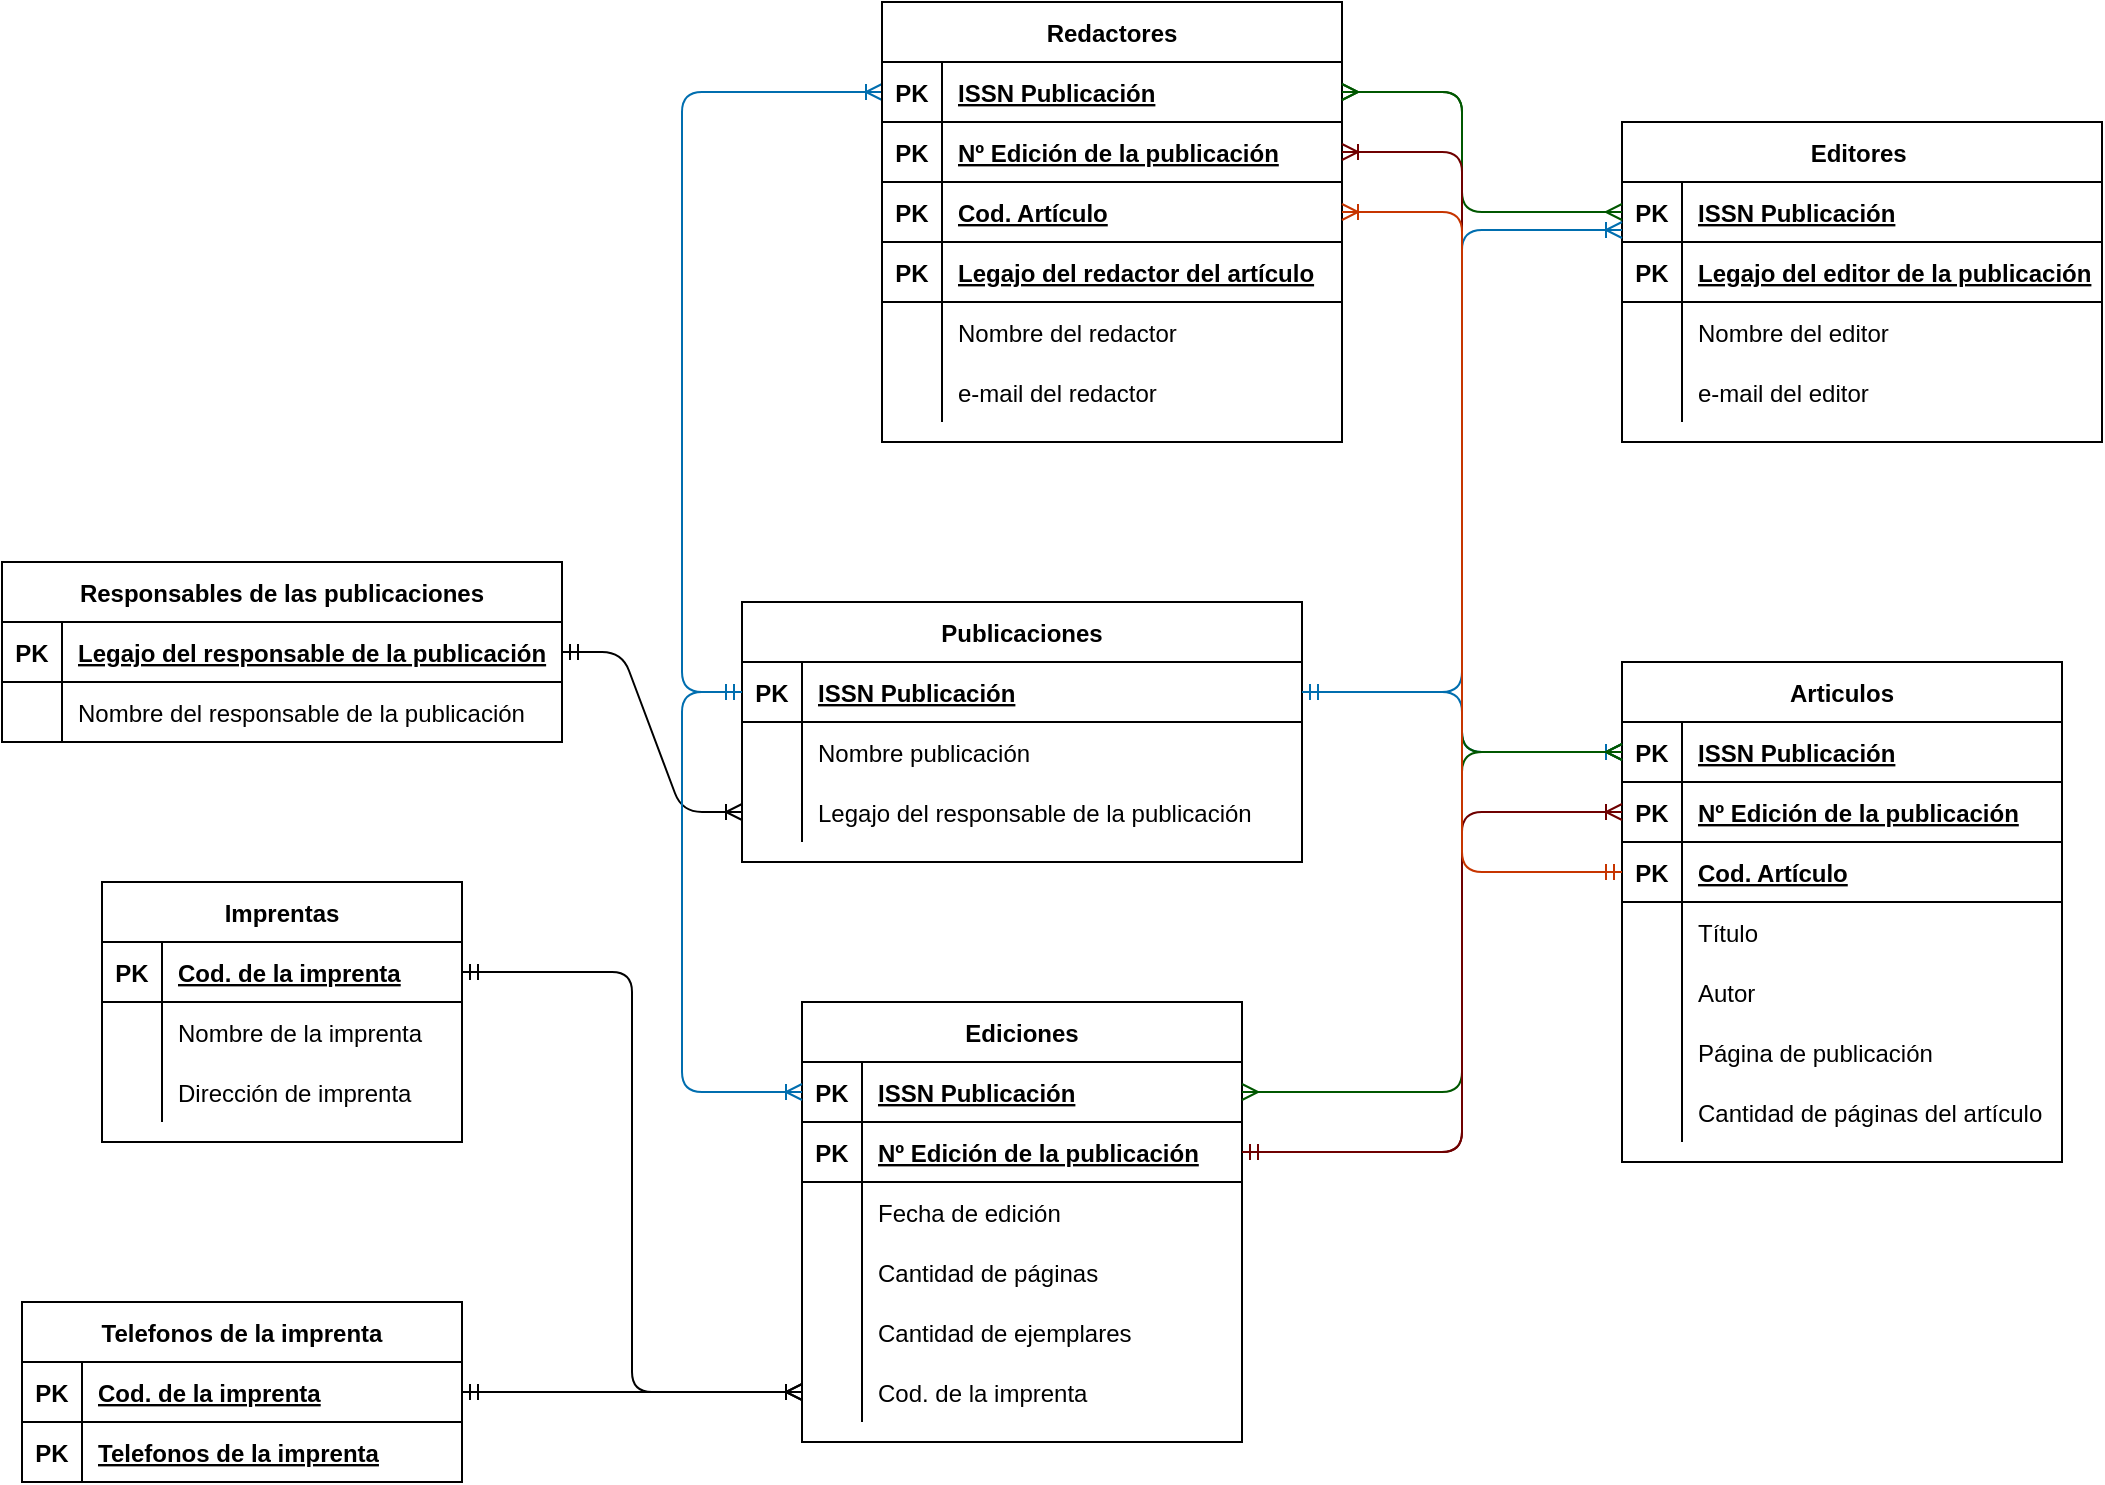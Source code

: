 <mxfile version="13.7.5" type="github">
  <diagram id="R2lEEEUBdFMjLlhIrx00" name="Page-1">
    <mxGraphModel dx="1718" dy="1582" grid="1" gridSize="10" guides="1" tooltips="1" connect="1" arrows="1" fold="1" page="1" pageScale="1" pageWidth="850" pageHeight="1100" math="0" shadow="0" extFonts="Permanent Marker^https://fonts.googleapis.com/css?family=Permanent+Marker">
      <root>
        <mxCell id="0" />
        <mxCell id="1" parent="0" />
        <mxCell id="YVzqmrivTfN_J4FgBl8_-1" value="Publicaciones" style="shape=table;startSize=30;container=1;collapsible=1;childLayout=tableLayout;fixedRows=1;rowLines=0;fontStyle=1;align=center;resizeLast=1;" parent="1" vertex="1">
          <mxGeometry x="180" y="40" width="280" height="130" as="geometry" />
        </mxCell>
        <mxCell id="YVzqmrivTfN_J4FgBl8_-2" value="" style="shape=partialRectangle;collapsible=0;dropTarget=0;pointerEvents=0;fillColor=none;top=0;left=0;bottom=1;right=0;points=[[0,0.5],[1,0.5]];portConstraint=eastwest;" parent="YVzqmrivTfN_J4FgBl8_-1" vertex="1">
          <mxGeometry y="30" width="280" height="30" as="geometry" />
        </mxCell>
        <mxCell id="YVzqmrivTfN_J4FgBl8_-3" value="PK" style="shape=partialRectangle;connectable=0;fillColor=none;top=0;left=0;bottom=0;right=0;fontStyle=1;overflow=hidden;" parent="YVzqmrivTfN_J4FgBl8_-2" vertex="1">
          <mxGeometry width="30" height="30" as="geometry" />
        </mxCell>
        <mxCell id="YVzqmrivTfN_J4FgBl8_-4" value="ISSN Publicación" style="shape=partialRectangle;connectable=0;fillColor=none;top=0;left=0;bottom=0;right=0;align=left;spacingLeft=6;fontStyle=5;overflow=hidden;" parent="YVzqmrivTfN_J4FgBl8_-2" vertex="1">
          <mxGeometry x="30" width="250" height="30" as="geometry" />
        </mxCell>
        <mxCell id="YVzqmrivTfN_J4FgBl8_-5" value="" style="shape=partialRectangle;collapsible=0;dropTarget=0;pointerEvents=0;fillColor=none;top=0;left=0;bottom=0;right=0;points=[[0,0.5],[1,0.5]];portConstraint=eastwest;" parent="YVzqmrivTfN_J4FgBl8_-1" vertex="1">
          <mxGeometry y="60" width="280" height="30" as="geometry" />
        </mxCell>
        <mxCell id="YVzqmrivTfN_J4FgBl8_-6" value="" style="shape=partialRectangle;connectable=0;fillColor=none;top=0;left=0;bottom=0;right=0;editable=1;overflow=hidden;" parent="YVzqmrivTfN_J4FgBl8_-5" vertex="1">
          <mxGeometry width="30" height="30" as="geometry" />
        </mxCell>
        <mxCell id="YVzqmrivTfN_J4FgBl8_-7" value="Nombre publicación" style="shape=partialRectangle;connectable=0;fillColor=none;top=0;left=0;bottom=0;right=0;align=left;spacingLeft=6;overflow=hidden;" parent="YVzqmrivTfN_J4FgBl8_-5" vertex="1">
          <mxGeometry x="30" width="250" height="30" as="geometry" />
        </mxCell>
        <mxCell id="YVzqmrivTfN_J4FgBl8_-8" value="" style="shape=partialRectangle;collapsible=0;dropTarget=0;pointerEvents=0;fillColor=none;top=0;left=0;bottom=0;right=0;points=[[0,0.5],[1,0.5]];portConstraint=eastwest;" parent="YVzqmrivTfN_J4FgBl8_-1" vertex="1">
          <mxGeometry y="90" width="280" height="30" as="geometry" />
        </mxCell>
        <mxCell id="YVzqmrivTfN_J4FgBl8_-9" value="" style="shape=partialRectangle;connectable=0;fillColor=none;top=0;left=0;bottom=0;right=0;editable=1;overflow=hidden;" parent="YVzqmrivTfN_J4FgBl8_-8" vertex="1">
          <mxGeometry width="30" height="30" as="geometry" />
        </mxCell>
        <mxCell id="YVzqmrivTfN_J4FgBl8_-10" value="Legajo del responsable de la publicación" style="shape=partialRectangle;connectable=0;fillColor=none;top=0;left=0;bottom=0;right=0;align=left;spacingLeft=6;overflow=hidden;" parent="YVzqmrivTfN_J4FgBl8_-8" vertex="1">
          <mxGeometry x="30" width="250" height="30" as="geometry" />
        </mxCell>
        <mxCell id="YVzqmrivTfN_J4FgBl8_-40" value="Ediciones" style="shape=table;startSize=30;container=1;collapsible=1;childLayout=tableLayout;fixedRows=1;rowLines=0;fontStyle=1;align=center;resizeLast=1;" parent="1" vertex="1">
          <mxGeometry x="210" y="240" width="220" height="220" as="geometry" />
        </mxCell>
        <mxCell id="YVzqmrivTfN_J4FgBl8_-41" value="" style="shape=partialRectangle;collapsible=0;dropTarget=0;pointerEvents=0;fillColor=none;top=0;left=0;bottom=1;right=0;points=[[0,0.5],[1,0.5]];portConstraint=eastwest;" parent="YVzqmrivTfN_J4FgBl8_-40" vertex="1">
          <mxGeometry y="30" width="220" height="30" as="geometry" />
        </mxCell>
        <mxCell id="YVzqmrivTfN_J4FgBl8_-42" value="PK" style="shape=partialRectangle;connectable=0;fillColor=none;top=0;left=0;bottom=0;right=0;fontStyle=1;overflow=hidden;" parent="YVzqmrivTfN_J4FgBl8_-41" vertex="1">
          <mxGeometry width="30" height="30" as="geometry" />
        </mxCell>
        <mxCell id="YVzqmrivTfN_J4FgBl8_-43" value="ISSN Publicación" style="shape=partialRectangle;connectable=0;fillColor=none;top=0;left=0;bottom=0;right=0;align=left;spacingLeft=6;fontStyle=5;overflow=hidden;" parent="YVzqmrivTfN_J4FgBl8_-41" vertex="1">
          <mxGeometry x="30" width="190" height="30" as="geometry" />
        </mxCell>
        <mxCell id="YVzqmrivTfN_J4FgBl8_-87" value="" style="shape=partialRectangle;collapsible=0;dropTarget=0;pointerEvents=0;fillColor=none;top=0;left=0;bottom=1;right=0;points=[[0,0.5],[1,0.5]];portConstraint=eastwest;" parent="YVzqmrivTfN_J4FgBl8_-40" vertex="1">
          <mxGeometry y="60" width="220" height="30" as="geometry" />
        </mxCell>
        <mxCell id="YVzqmrivTfN_J4FgBl8_-88" value="PK" style="shape=partialRectangle;connectable=0;fillColor=none;top=0;left=0;bottom=0;right=0;fontStyle=1;overflow=hidden;" parent="YVzqmrivTfN_J4FgBl8_-87" vertex="1">
          <mxGeometry width="30" height="30" as="geometry" />
        </mxCell>
        <mxCell id="YVzqmrivTfN_J4FgBl8_-89" value="Nº Edición de la publicación" style="shape=partialRectangle;connectable=0;fillColor=none;top=0;left=0;bottom=0;right=0;align=left;spacingLeft=6;fontStyle=5;overflow=hidden;" parent="YVzqmrivTfN_J4FgBl8_-87" vertex="1">
          <mxGeometry x="30" width="190" height="30" as="geometry" />
        </mxCell>
        <mxCell id="YVzqmrivTfN_J4FgBl8_-44" value="" style="shape=partialRectangle;collapsible=0;dropTarget=0;pointerEvents=0;fillColor=none;top=0;left=0;bottom=0;right=0;points=[[0,0.5],[1,0.5]];portConstraint=eastwest;" parent="YVzqmrivTfN_J4FgBl8_-40" vertex="1">
          <mxGeometry y="90" width="220" height="30" as="geometry" />
        </mxCell>
        <mxCell id="YVzqmrivTfN_J4FgBl8_-45" value="" style="shape=partialRectangle;connectable=0;fillColor=none;top=0;left=0;bottom=0;right=0;editable=1;overflow=hidden;" parent="YVzqmrivTfN_J4FgBl8_-44" vertex="1">
          <mxGeometry width="30" height="30" as="geometry" />
        </mxCell>
        <mxCell id="YVzqmrivTfN_J4FgBl8_-46" value="Fecha de edición" style="shape=partialRectangle;connectable=0;fillColor=none;top=0;left=0;bottom=0;right=0;align=left;spacingLeft=6;overflow=hidden;" parent="YVzqmrivTfN_J4FgBl8_-44" vertex="1">
          <mxGeometry x="30" width="190" height="30" as="geometry" />
        </mxCell>
        <mxCell id="YVzqmrivTfN_J4FgBl8_-47" value="" style="shape=partialRectangle;collapsible=0;dropTarget=0;pointerEvents=0;fillColor=none;top=0;left=0;bottom=0;right=0;points=[[0,0.5],[1,0.5]];portConstraint=eastwest;" parent="YVzqmrivTfN_J4FgBl8_-40" vertex="1">
          <mxGeometry y="120" width="220" height="30" as="geometry" />
        </mxCell>
        <mxCell id="YVzqmrivTfN_J4FgBl8_-48" value="" style="shape=partialRectangle;connectable=0;fillColor=none;top=0;left=0;bottom=0;right=0;editable=1;overflow=hidden;" parent="YVzqmrivTfN_J4FgBl8_-47" vertex="1">
          <mxGeometry width="30" height="30" as="geometry" />
        </mxCell>
        <mxCell id="YVzqmrivTfN_J4FgBl8_-49" value="Cantidad de páginas" style="shape=partialRectangle;connectable=0;fillColor=none;top=0;left=0;bottom=0;right=0;align=left;spacingLeft=6;overflow=hidden;" parent="YVzqmrivTfN_J4FgBl8_-47" vertex="1">
          <mxGeometry x="30" width="190" height="30" as="geometry" />
        </mxCell>
        <mxCell id="YVzqmrivTfN_J4FgBl8_-50" value="" style="shape=partialRectangle;collapsible=0;dropTarget=0;pointerEvents=0;fillColor=none;top=0;left=0;bottom=0;right=0;points=[[0,0.5],[1,0.5]];portConstraint=eastwest;" parent="YVzqmrivTfN_J4FgBl8_-40" vertex="1">
          <mxGeometry y="150" width="220" height="30" as="geometry" />
        </mxCell>
        <mxCell id="YVzqmrivTfN_J4FgBl8_-51" value="" style="shape=partialRectangle;connectable=0;fillColor=none;top=0;left=0;bottom=0;right=0;editable=1;overflow=hidden;" parent="YVzqmrivTfN_J4FgBl8_-50" vertex="1">
          <mxGeometry width="30" height="30" as="geometry" />
        </mxCell>
        <mxCell id="YVzqmrivTfN_J4FgBl8_-52" value="Cantidad de ejemplares" style="shape=partialRectangle;connectable=0;fillColor=none;top=0;left=0;bottom=0;right=0;align=left;spacingLeft=6;overflow=hidden;" parent="YVzqmrivTfN_J4FgBl8_-50" vertex="1">
          <mxGeometry x="30" width="190" height="30" as="geometry" />
        </mxCell>
        <mxCell id="YVzqmrivTfN_J4FgBl8_-67" value="" style="shape=partialRectangle;collapsible=0;dropTarget=0;pointerEvents=0;fillColor=none;top=0;left=0;bottom=0;right=0;points=[[0,0.5],[1,0.5]];portConstraint=eastwest;" parent="YVzqmrivTfN_J4FgBl8_-40" vertex="1">
          <mxGeometry y="180" width="220" height="30" as="geometry" />
        </mxCell>
        <mxCell id="YVzqmrivTfN_J4FgBl8_-68" value="" style="shape=partialRectangle;connectable=0;fillColor=none;top=0;left=0;bottom=0;right=0;editable=1;overflow=hidden;" parent="YVzqmrivTfN_J4FgBl8_-67" vertex="1">
          <mxGeometry width="30" height="30" as="geometry" />
        </mxCell>
        <mxCell id="YVzqmrivTfN_J4FgBl8_-69" value="Cod. de la imprenta" style="shape=partialRectangle;connectable=0;fillColor=none;top=0;left=0;bottom=0;right=0;align=left;spacingLeft=6;overflow=hidden;" parent="YVzqmrivTfN_J4FgBl8_-67" vertex="1">
          <mxGeometry x="30" width="190" height="30" as="geometry" />
        </mxCell>
        <mxCell id="dbOZA-UvOD_c39-JUCQo-39" value="Responsables de las publicaciones" style="shape=table;startSize=30;container=1;collapsible=1;childLayout=tableLayout;fixedRows=1;rowLines=0;fontStyle=1;align=center;resizeLast=1;" parent="1" vertex="1">
          <mxGeometry x="-190" y="20" width="280" height="90" as="geometry" />
        </mxCell>
        <mxCell id="dbOZA-UvOD_c39-JUCQo-40" value="" style="shape=partialRectangle;collapsible=0;dropTarget=0;pointerEvents=0;fillColor=none;top=0;left=0;bottom=1;right=0;points=[[0,0.5],[1,0.5]];portConstraint=eastwest;" parent="dbOZA-UvOD_c39-JUCQo-39" vertex="1">
          <mxGeometry y="30" width="280" height="30" as="geometry" />
        </mxCell>
        <mxCell id="dbOZA-UvOD_c39-JUCQo-41" value="PK" style="shape=partialRectangle;connectable=0;fillColor=none;top=0;left=0;bottom=0;right=0;fontStyle=1;overflow=hidden;" parent="dbOZA-UvOD_c39-JUCQo-40" vertex="1">
          <mxGeometry width="30" height="30" as="geometry" />
        </mxCell>
        <mxCell id="dbOZA-UvOD_c39-JUCQo-42" value="Legajo del responsable de la publicación" style="shape=partialRectangle;connectable=0;fillColor=none;top=0;left=0;bottom=0;right=0;align=left;spacingLeft=6;fontStyle=5;overflow=hidden;" parent="dbOZA-UvOD_c39-JUCQo-40" vertex="1">
          <mxGeometry x="30" width="250" height="30" as="geometry" />
        </mxCell>
        <mxCell id="dbOZA-UvOD_c39-JUCQo-43" value="" style="shape=partialRectangle;collapsible=0;dropTarget=0;pointerEvents=0;fillColor=none;top=0;left=0;bottom=0;right=0;points=[[0,0.5],[1,0.5]];portConstraint=eastwest;" parent="dbOZA-UvOD_c39-JUCQo-39" vertex="1">
          <mxGeometry y="60" width="280" height="30" as="geometry" />
        </mxCell>
        <mxCell id="dbOZA-UvOD_c39-JUCQo-44" value="" style="shape=partialRectangle;connectable=0;fillColor=none;top=0;left=0;bottom=0;right=0;editable=1;overflow=hidden;" parent="dbOZA-UvOD_c39-JUCQo-43" vertex="1">
          <mxGeometry width="30" height="30" as="geometry" />
        </mxCell>
        <mxCell id="dbOZA-UvOD_c39-JUCQo-45" value="Nombre del responsable de la publicación" style="shape=partialRectangle;connectable=0;fillColor=none;top=0;left=0;bottom=0;right=0;align=left;spacingLeft=6;overflow=hidden;" parent="dbOZA-UvOD_c39-JUCQo-43" vertex="1">
          <mxGeometry x="30" width="250" height="30" as="geometry" />
        </mxCell>
        <mxCell id="eK8ek_-iJzWbBoTZ_-cw-1" value="" style="edgeStyle=entityRelationEdgeStyle;fontSize=12;html=1;endArrow=ERoneToMany;startArrow=ERmandOne;entryX=0;entryY=0.5;entryDx=0;entryDy=0;exitX=1;exitY=0.5;exitDx=0;exitDy=0;" parent="1" source="dbOZA-UvOD_c39-JUCQo-40" target="YVzqmrivTfN_J4FgBl8_-8" edge="1">
          <mxGeometry width="100" height="100" relative="1" as="geometry">
            <mxPoint x="50" y="210" as="sourcePoint" />
            <mxPoint x="150" y="110" as="targetPoint" />
          </mxGeometry>
        </mxCell>
        <mxCell id="dbOZA-UvOD_c39-JUCQo-1" value="Imprentas" style="shape=table;startSize=30;container=1;collapsible=1;childLayout=tableLayout;fixedRows=1;rowLines=0;fontStyle=1;align=center;resizeLast=1;" parent="1" vertex="1">
          <mxGeometry x="-140" y="180" width="180" height="130" as="geometry" />
        </mxCell>
        <mxCell id="dbOZA-UvOD_c39-JUCQo-2" value="" style="shape=partialRectangle;collapsible=0;dropTarget=0;pointerEvents=0;fillColor=none;top=0;left=0;bottom=1;right=0;points=[[0,0.5],[1,0.5]];portConstraint=eastwest;" parent="dbOZA-UvOD_c39-JUCQo-1" vertex="1">
          <mxGeometry y="30" width="180" height="30" as="geometry" />
        </mxCell>
        <mxCell id="dbOZA-UvOD_c39-JUCQo-3" value="PK" style="shape=partialRectangle;connectable=0;fillColor=none;top=0;left=0;bottom=0;right=0;fontStyle=1;overflow=hidden;" parent="dbOZA-UvOD_c39-JUCQo-2" vertex="1">
          <mxGeometry width="30" height="30" as="geometry" />
        </mxCell>
        <mxCell id="dbOZA-UvOD_c39-JUCQo-4" value="Cod. de la imprenta" style="shape=partialRectangle;connectable=0;fillColor=none;top=0;left=0;bottom=0;right=0;align=left;spacingLeft=6;fontStyle=5;overflow=hidden;" parent="dbOZA-UvOD_c39-JUCQo-2" vertex="1">
          <mxGeometry x="30" width="150" height="30" as="geometry" />
        </mxCell>
        <mxCell id="dbOZA-UvOD_c39-JUCQo-5" value="" style="shape=partialRectangle;collapsible=0;dropTarget=0;pointerEvents=0;fillColor=none;top=0;left=0;bottom=0;right=0;points=[[0,0.5],[1,0.5]];portConstraint=eastwest;" parent="dbOZA-UvOD_c39-JUCQo-1" vertex="1">
          <mxGeometry y="60" width="180" height="30" as="geometry" />
        </mxCell>
        <mxCell id="dbOZA-UvOD_c39-JUCQo-6" value="" style="shape=partialRectangle;connectable=0;fillColor=none;top=0;left=0;bottom=0;right=0;editable=1;overflow=hidden;" parent="dbOZA-UvOD_c39-JUCQo-5" vertex="1">
          <mxGeometry width="30" height="30" as="geometry" />
        </mxCell>
        <mxCell id="dbOZA-UvOD_c39-JUCQo-7" value="Nombre de la imprenta" style="shape=partialRectangle;connectable=0;fillColor=none;top=0;left=0;bottom=0;right=0;align=left;spacingLeft=6;overflow=hidden;" parent="dbOZA-UvOD_c39-JUCQo-5" vertex="1">
          <mxGeometry x="30" width="150" height="30" as="geometry" />
        </mxCell>
        <mxCell id="dbOZA-UvOD_c39-JUCQo-8" value="" style="shape=partialRectangle;collapsible=0;dropTarget=0;pointerEvents=0;fillColor=none;top=0;left=0;bottom=0;right=0;points=[[0,0.5],[1,0.5]];portConstraint=eastwest;" parent="dbOZA-UvOD_c39-JUCQo-1" vertex="1">
          <mxGeometry y="90" width="180" height="30" as="geometry" />
        </mxCell>
        <mxCell id="dbOZA-UvOD_c39-JUCQo-9" value="" style="shape=partialRectangle;connectable=0;fillColor=none;top=0;left=0;bottom=0;right=0;editable=1;overflow=hidden;" parent="dbOZA-UvOD_c39-JUCQo-8" vertex="1">
          <mxGeometry width="30" height="30" as="geometry" />
        </mxCell>
        <mxCell id="dbOZA-UvOD_c39-JUCQo-10" value="Dirección de imprenta" style="shape=partialRectangle;connectable=0;fillColor=none;top=0;left=0;bottom=0;right=0;align=left;spacingLeft=6;overflow=hidden;" parent="dbOZA-UvOD_c39-JUCQo-8" vertex="1">
          <mxGeometry x="30" width="150" height="30" as="geometry" />
        </mxCell>
        <mxCell id="eK8ek_-iJzWbBoTZ_-cw-2" value="" style="edgeStyle=elbowEdgeStyle;fontSize=12;html=1;endArrow=ERoneToMany;startArrow=ERmandOne;entryX=0;entryY=0.5;entryDx=0;entryDy=0;exitX=1;exitY=0.5;exitDx=0;exitDy=0;" parent="1" source="dbOZA-UvOD_c39-JUCQo-2" target="YVzqmrivTfN_J4FgBl8_-67" edge="1">
          <mxGeometry width="100" height="100" relative="1" as="geometry">
            <mxPoint x="80" y="240.0" as="sourcePoint" />
            <mxPoint x="170" y="320.0" as="targetPoint" />
          </mxGeometry>
        </mxCell>
        <mxCell id="eK8ek_-iJzWbBoTZ_-cw-3" value="" style="edgeStyle=elbowEdgeStyle;fontSize=12;html=1;endArrow=ERoneToMany;startArrow=ERmandOne;entryX=0;entryY=0.5;entryDx=0;entryDy=0;exitX=1;exitY=0.5;exitDx=0;exitDy=0;" parent="1" source="YVzqmrivTfN_J4FgBl8_-127" target="YVzqmrivTfN_J4FgBl8_-67" edge="1">
          <mxGeometry width="100" height="100" relative="1" as="geometry">
            <mxPoint x="100" y="445.0" as="sourcePoint" />
            <mxPoint x="270" y="655" as="targetPoint" />
          </mxGeometry>
        </mxCell>
        <mxCell id="YVzqmrivTfN_J4FgBl8_-14" value="Editores " style="shape=table;startSize=30;container=1;collapsible=1;childLayout=tableLayout;fixedRows=1;rowLines=0;fontStyle=1;align=center;resizeLast=1;" parent="1" vertex="1">
          <mxGeometry x="620" y="-200" width="240" height="160" as="geometry" />
        </mxCell>
        <mxCell id="YVzqmrivTfN_J4FgBl8_-15" value="" style="shape=partialRectangle;collapsible=0;dropTarget=0;pointerEvents=0;fillColor=none;top=0;left=0;bottom=1;right=0;points=[[0,0.5],[1,0.5]];portConstraint=eastwest;" parent="YVzqmrivTfN_J4FgBl8_-14" vertex="1">
          <mxGeometry y="30" width="240" height="30" as="geometry" />
        </mxCell>
        <mxCell id="YVzqmrivTfN_J4FgBl8_-16" value="PK" style="shape=partialRectangle;connectable=0;fillColor=none;top=0;left=0;bottom=0;right=0;fontStyle=1;overflow=hidden;" parent="YVzqmrivTfN_J4FgBl8_-15" vertex="1">
          <mxGeometry width="30" height="30" as="geometry" />
        </mxCell>
        <mxCell id="YVzqmrivTfN_J4FgBl8_-17" value="ISSN Publicación" style="shape=partialRectangle;connectable=0;fillColor=none;top=0;left=0;bottom=0;right=0;align=left;spacingLeft=6;fontStyle=5;overflow=hidden;" parent="YVzqmrivTfN_J4FgBl8_-15" vertex="1">
          <mxGeometry x="30" width="210" height="30" as="geometry" />
        </mxCell>
        <mxCell id="YVzqmrivTfN_J4FgBl8_-123" value="" style="shape=partialRectangle;collapsible=0;dropTarget=0;pointerEvents=0;fillColor=none;top=0;left=0;bottom=1;right=0;points=[[0,0.5],[1,0.5]];portConstraint=eastwest;" parent="YVzqmrivTfN_J4FgBl8_-14" vertex="1">
          <mxGeometry y="60" width="240" height="30" as="geometry" />
        </mxCell>
        <mxCell id="YVzqmrivTfN_J4FgBl8_-124" value="PK" style="shape=partialRectangle;connectable=0;fillColor=none;top=0;left=0;bottom=0;right=0;fontStyle=1;overflow=hidden;" parent="YVzqmrivTfN_J4FgBl8_-123" vertex="1">
          <mxGeometry width="30" height="30" as="geometry" />
        </mxCell>
        <mxCell id="YVzqmrivTfN_J4FgBl8_-125" value="Legajo del editor de la publicación" style="shape=partialRectangle;connectable=0;fillColor=none;top=0;left=0;bottom=0;right=0;align=left;spacingLeft=6;fontStyle=5;overflow=hidden;" parent="YVzqmrivTfN_J4FgBl8_-123" vertex="1">
          <mxGeometry x="30" width="210" height="30" as="geometry" />
        </mxCell>
        <mxCell id="YVzqmrivTfN_J4FgBl8_-18" value="" style="shape=partialRectangle;collapsible=0;dropTarget=0;pointerEvents=0;fillColor=none;top=0;left=0;bottom=0;right=0;points=[[0,0.5],[1,0.5]];portConstraint=eastwest;" parent="YVzqmrivTfN_J4FgBl8_-14" vertex="1">
          <mxGeometry y="90" width="240" height="30" as="geometry" />
        </mxCell>
        <mxCell id="YVzqmrivTfN_J4FgBl8_-19" value="" style="shape=partialRectangle;connectable=0;fillColor=none;top=0;left=0;bottom=0;right=0;editable=1;overflow=hidden;" parent="YVzqmrivTfN_J4FgBl8_-18" vertex="1">
          <mxGeometry width="30" height="30" as="geometry" />
        </mxCell>
        <mxCell id="YVzqmrivTfN_J4FgBl8_-20" value="Nombre del editor" style="shape=partialRectangle;connectable=0;fillColor=none;top=0;left=0;bottom=0;right=0;align=left;spacingLeft=6;overflow=hidden;" parent="YVzqmrivTfN_J4FgBl8_-18" vertex="1">
          <mxGeometry x="30" width="210" height="30" as="geometry" />
        </mxCell>
        <mxCell id="YVzqmrivTfN_J4FgBl8_-21" value="" style="shape=partialRectangle;collapsible=0;dropTarget=0;pointerEvents=0;fillColor=none;top=0;left=0;bottom=0;right=0;points=[[0,0.5],[1,0.5]];portConstraint=eastwest;" parent="YVzqmrivTfN_J4FgBl8_-14" vertex="1">
          <mxGeometry y="120" width="240" height="30" as="geometry" />
        </mxCell>
        <mxCell id="YVzqmrivTfN_J4FgBl8_-22" value="" style="shape=partialRectangle;connectable=0;fillColor=none;top=0;left=0;bottom=0;right=0;editable=1;overflow=hidden;" parent="YVzqmrivTfN_J4FgBl8_-21" vertex="1">
          <mxGeometry width="30" height="30" as="geometry" />
        </mxCell>
        <mxCell id="YVzqmrivTfN_J4FgBl8_-23" value="e-mail del editor" style="shape=partialRectangle;connectable=0;fillColor=none;top=0;left=0;bottom=0;right=0;align=left;spacingLeft=6;overflow=hidden;" parent="YVzqmrivTfN_J4FgBl8_-21" vertex="1">
          <mxGeometry x="30" width="210" height="30" as="geometry" />
        </mxCell>
        <mxCell id="YVzqmrivTfN_J4FgBl8_-53" value="Articulos" style="shape=table;startSize=30;container=1;collapsible=1;childLayout=tableLayout;fixedRows=1;rowLines=0;fontStyle=1;align=center;resizeLast=1;" parent="1" vertex="1">
          <mxGeometry x="620" y="70" width="220" height="250" as="geometry" />
        </mxCell>
        <mxCell id="YVzqmrivTfN_J4FgBl8_-54" value="" style="shape=partialRectangle;collapsible=0;dropTarget=0;pointerEvents=0;fillColor=none;top=0;left=0;bottom=1;right=0;points=[[0,0.5],[1,0.5]];portConstraint=eastwest;" parent="YVzqmrivTfN_J4FgBl8_-53" vertex="1">
          <mxGeometry y="30" width="220" height="30" as="geometry" />
        </mxCell>
        <mxCell id="YVzqmrivTfN_J4FgBl8_-55" value="PK" style="shape=partialRectangle;connectable=0;fillColor=none;top=0;left=0;bottom=0;right=0;fontStyle=1;overflow=hidden;" parent="YVzqmrivTfN_J4FgBl8_-54" vertex="1">
          <mxGeometry width="30" height="30" as="geometry" />
        </mxCell>
        <mxCell id="YVzqmrivTfN_J4FgBl8_-56" value="ISSN Publicación" style="shape=partialRectangle;connectable=0;fillColor=none;top=0;left=0;bottom=0;right=0;align=left;spacingLeft=6;fontStyle=5;overflow=hidden;" parent="YVzqmrivTfN_J4FgBl8_-54" vertex="1">
          <mxGeometry x="30" width="190" height="30" as="geometry" />
        </mxCell>
        <mxCell id="YVzqmrivTfN_J4FgBl8_-103" value="" style="shape=partialRectangle;collapsible=0;dropTarget=0;pointerEvents=0;fillColor=none;top=0;left=0;bottom=1;right=0;points=[[0,0.5],[1,0.5]];portConstraint=eastwest;" parent="YVzqmrivTfN_J4FgBl8_-53" vertex="1">
          <mxGeometry y="60" width="220" height="30" as="geometry" />
        </mxCell>
        <mxCell id="YVzqmrivTfN_J4FgBl8_-104" value="PK" style="shape=partialRectangle;connectable=0;fillColor=none;top=0;left=0;bottom=0;right=0;fontStyle=1;overflow=hidden;" parent="YVzqmrivTfN_J4FgBl8_-103" vertex="1">
          <mxGeometry width="30" height="30" as="geometry" />
        </mxCell>
        <mxCell id="YVzqmrivTfN_J4FgBl8_-105" value="Nº Edición de la publicación" style="shape=partialRectangle;connectable=0;fillColor=none;top=0;left=0;bottom=0;right=0;align=left;spacingLeft=6;fontStyle=5;overflow=hidden;" parent="YVzqmrivTfN_J4FgBl8_-103" vertex="1">
          <mxGeometry x="30" width="190" height="30" as="geometry" />
        </mxCell>
        <mxCell id="YVzqmrivTfN_J4FgBl8_-99" value="" style="shape=partialRectangle;collapsible=0;dropTarget=0;pointerEvents=0;fillColor=none;top=0;left=0;bottom=1;right=0;points=[[0,0.5],[1,0.5]];portConstraint=eastwest;" parent="YVzqmrivTfN_J4FgBl8_-53" vertex="1">
          <mxGeometry y="90" width="220" height="30" as="geometry" />
        </mxCell>
        <mxCell id="YVzqmrivTfN_J4FgBl8_-100" value="PK" style="shape=partialRectangle;connectable=0;fillColor=none;top=0;left=0;bottom=0;right=0;fontStyle=1;overflow=hidden;" parent="YVzqmrivTfN_J4FgBl8_-99" vertex="1">
          <mxGeometry width="30" height="30" as="geometry" />
        </mxCell>
        <mxCell id="YVzqmrivTfN_J4FgBl8_-101" value="Cod. Artículo" style="shape=partialRectangle;connectable=0;fillColor=none;top=0;left=0;bottom=0;right=0;align=left;spacingLeft=6;fontStyle=5;overflow=hidden;" parent="YVzqmrivTfN_J4FgBl8_-99" vertex="1">
          <mxGeometry x="30" width="190" height="30" as="geometry" />
        </mxCell>
        <mxCell id="YVzqmrivTfN_J4FgBl8_-57" value="" style="shape=partialRectangle;collapsible=0;dropTarget=0;pointerEvents=0;fillColor=none;top=0;left=0;bottom=0;right=0;points=[[0,0.5],[1,0.5]];portConstraint=eastwest;" parent="YVzqmrivTfN_J4FgBl8_-53" vertex="1">
          <mxGeometry y="120" width="220" height="30" as="geometry" />
        </mxCell>
        <mxCell id="YVzqmrivTfN_J4FgBl8_-58" value="" style="shape=partialRectangle;connectable=0;fillColor=none;top=0;left=0;bottom=0;right=0;editable=1;overflow=hidden;" parent="YVzqmrivTfN_J4FgBl8_-57" vertex="1">
          <mxGeometry width="30" height="30" as="geometry" />
        </mxCell>
        <mxCell id="YVzqmrivTfN_J4FgBl8_-59" value="Título" style="shape=partialRectangle;connectable=0;fillColor=none;top=0;left=0;bottom=0;right=0;align=left;spacingLeft=6;overflow=hidden;" parent="YVzqmrivTfN_J4FgBl8_-57" vertex="1">
          <mxGeometry x="30" width="190" height="30" as="geometry" />
        </mxCell>
        <mxCell id="YVzqmrivTfN_J4FgBl8_-60" value="" style="shape=partialRectangle;collapsible=0;dropTarget=0;pointerEvents=0;fillColor=none;top=0;left=0;bottom=0;right=0;points=[[0,0.5],[1,0.5]];portConstraint=eastwest;" parent="YVzqmrivTfN_J4FgBl8_-53" vertex="1">
          <mxGeometry y="150" width="220" height="30" as="geometry" />
        </mxCell>
        <mxCell id="YVzqmrivTfN_J4FgBl8_-61" value="" style="shape=partialRectangle;connectable=0;fillColor=none;top=0;left=0;bottom=0;right=0;editable=1;overflow=hidden;" parent="YVzqmrivTfN_J4FgBl8_-60" vertex="1">
          <mxGeometry width="30" height="30" as="geometry" />
        </mxCell>
        <mxCell id="YVzqmrivTfN_J4FgBl8_-62" value="Autor" style="shape=partialRectangle;connectable=0;fillColor=none;top=0;left=0;bottom=0;right=0;align=left;spacingLeft=6;overflow=hidden;" parent="YVzqmrivTfN_J4FgBl8_-60" vertex="1">
          <mxGeometry x="30" width="190" height="30" as="geometry" />
        </mxCell>
        <mxCell id="YVzqmrivTfN_J4FgBl8_-63" value="" style="shape=partialRectangle;collapsible=0;dropTarget=0;pointerEvents=0;fillColor=none;top=0;left=0;bottom=0;right=0;points=[[0,0.5],[1,0.5]];portConstraint=eastwest;" parent="YVzqmrivTfN_J4FgBl8_-53" vertex="1">
          <mxGeometry y="180" width="220" height="30" as="geometry" />
        </mxCell>
        <mxCell id="YVzqmrivTfN_J4FgBl8_-64" value="" style="shape=partialRectangle;connectable=0;fillColor=none;top=0;left=0;bottom=0;right=0;editable=1;overflow=hidden;" parent="YVzqmrivTfN_J4FgBl8_-63" vertex="1">
          <mxGeometry width="30" height="30" as="geometry" />
        </mxCell>
        <mxCell id="YVzqmrivTfN_J4FgBl8_-65" value="Página de publicación" style="shape=partialRectangle;connectable=0;fillColor=none;top=0;left=0;bottom=0;right=0;align=left;spacingLeft=6;overflow=hidden;" parent="YVzqmrivTfN_J4FgBl8_-63" vertex="1">
          <mxGeometry x="30" width="190" height="30" as="geometry" />
        </mxCell>
        <mxCell id="YVzqmrivTfN_J4FgBl8_-107" value="" style="shape=partialRectangle;collapsible=0;dropTarget=0;pointerEvents=0;fillColor=none;top=0;left=0;bottom=0;right=0;points=[[0,0.5],[1,0.5]];portConstraint=eastwest;" parent="YVzqmrivTfN_J4FgBl8_-53" vertex="1">
          <mxGeometry y="210" width="220" height="30" as="geometry" />
        </mxCell>
        <mxCell id="YVzqmrivTfN_J4FgBl8_-108" value="" style="shape=partialRectangle;connectable=0;fillColor=none;top=0;left=0;bottom=0;right=0;editable=1;overflow=hidden;" parent="YVzqmrivTfN_J4FgBl8_-107" vertex="1">
          <mxGeometry width="30" height="30" as="geometry" />
        </mxCell>
        <mxCell id="YVzqmrivTfN_J4FgBl8_-109" value="Cantidad de páginas del artículo" style="shape=partialRectangle;connectable=0;fillColor=none;top=0;left=0;bottom=0;right=0;align=left;spacingLeft=6;overflow=hidden;" parent="YVzqmrivTfN_J4FgBl8_-107" vertex="1">
          <mxGeometry x="30" width="190" height="30" as="geometry" />
        </mxCell>
        <mxCell id="eK8ek_-iJzWbBoTZ_-cw-4" value="" style="edgeStyle=elbowEdgeStyle;fontSize=12;html=1;endArrow=ERoneToMany;startArrow=ERmandOne;entryX=0;entryY=0.5;entryDx=0;entryDy=0;exitX=1;exitY=0.5;exitDx=0;exitDy=0;fillColor=#1ba1e2;strokeColor=#006EAF;" parent="1" source="YVzqmrivTfN_J4FgBl8_-2" target="YVzqmrivTfN_J4FgBl8_-54" edge="1">
          <mxGeometry width="100" height="100" relative="1" as="geometry">
            <mxPoint x="510" y="180" as="sourcePoint" />
            <mxPoint x="600" y="260" as="targetPoint" />
          </mxGeometry>
        </mxCell>
        <mxCell id="eK8ek_-iJzWbBoTZ_-cw-5" value="" style="edgeStyle=elbowEdgeStyle;fontSize=12;html=1;endArrow=ERoneToMany;startArrow=ERmandOne;entryX=0;entryY=0.5;entryDx=0;entryDy=0;exitX=0;exitY=0.5;exitDx=0;exitDy=0;fillColor=#1ba1e2;strokeColor=#006EAF;" parent="1" source="YVzqmrivTfN_J4FgBl8_-2" target="YVzqmrivTfN_J4FgBl8_-41" edge="1">
          <mxGeometry width="100" height="100" relative="1" as="geometry">
            <mxPoint x="470" y="95" as="sourcePoint" />
            <mxPoint x="630" y="125" as="targetPoint" />
            <Array as="points">
              <mxPoint x="150" y="190" />
            </Array>
          </mxGeometry>
        </mxCell>
        <mxCell id="eK8ek_-iJzWbBoTZ_-cw-6" value="" style="edgeStyle=elbowEdgeStyle;fontSize=12;html=1;endArrow=ERoneToMany;startArrow=ERmandOne;fillColor=#1ba1e2;strokeColor=#006EAF;entryX=0;entryY=0.5;entryDx=0;entryDy=0;exitX=0;exitY=0.5;exitDx=0;exitDy=0;" parent="1" source="YVzqmrivTfN_J4FgBl8_-2" target="dbOZA-UvOD_c39-JUCQo-61" edge="1">
          <mxGeometry width="100" height="100" relative="1" as="geometry">
            <mxPoint x="180" y="90" as="sourcePoint" />
            <mxPoint x="200" y="-120" as="targetPoint" />
            <Array as="points">
              <mxPoint x="150" y="-60" />
            </Array>
          </mxGeometry>
        </mxCell>
        <mxCell id="eK8ek_-iJzWbBoTZ_-cw-8" value="" style="edgeStyle=elbowEdgeStyle;fontSize=12;html=1;endArrow=ERoneToMany;startArrow=ERmandOne;exitX=1;exitY=0.5;exitDx=0;exitDy=0;fillColor=#1ba1e2;strokeColor=#006EAF;entryX=0;entryY=0.8;entryDx=0;entryDy=0;entryPerimeter=0;" parent="1" source="YVzqmrivTfN_J4FgBl8_-2" target="YVzqmrivTfN_J4FgBl8_-15" edge="1">
          <mxGeometry width="100" height="100" relative="1" as="geometry">
            <mxPoint x="470" y="95" as="sourcePoint" />
            <mxPoint x="850" y="-20" as="targetPoint" />
            <Array as="points">
              <mxPoint x="540" y="-20" />
              <mxPoint x="910" y="-40" />
            </Array>
          </mxGeometry>
        </mxCell>
        <mxCell id="dbOZA-UvOD_c39-JUCQo-14" value="Redactores" style="shape=table;startSize=30;container=1;collapsible=1;childLayout=tableLayout;fixedRows=1;rowLines=0;fontStyle=1;align=center;resizeLast=1;" parent="1" vertex="1">
          <mxGeometry x="250" y="-260" width="230" height="220" as="geometry" />
        </mxCell>
        <mxCell id="dbOZA-UvOD_c39-JUCQo-61" value="" style="shape=partialRectangle;collapsible=0;dropTarget=0;pointerEvents=0;fillColor=none;top=0;left=0;bottom=1;right=0;points=[[0,0.5],[1,0.5]];portConstraint=eastwest;" parent="dbOZA-UvOD_c39-JUCQo-14" vertex="1">
          <mxGeometry y="30" width="230" height="30" as="geometry" />
        </mxCell>
        <mxCell id="dbOZA-UvOD_c39-JUCQo-62" value="PK" style="shape=partialRectangle;connectable=0;fillColor=none;top=0;left=0;bottom=0;right=0;fontStyle=1;overflow=hidden;" parent="dbOZA-UvOD_c39-JUCQo-61" vertex="1">
          <mxGeometry width="30" height="30" as="geometry" />
        </mxCell>
        <mxCell id="dbOZA-UvOD_c39-JUCQo-63" value="ISSN Publicación" style="shape=partialRectangle;connectable=0;fillColor=none;top=0;left=0;bottom=0;right=0;align=left;spacingLeft=6;fontStyle=5;overflow=hidden;" parent="dbOZA-UvOD_c39-JUCQo-61" vertex="1">
          <mxGeometry x="30" width="200" height="30" as="geometry" />
        </mxCell>
        <mxCell id="dbOZA-UvOD_c39-JUCQo-69" value="" style="shape=partialRectangle;collapsible=0;dropTarget=0;pointerEvents=0;fillColor=none;top=0;left=0;bottom=1;right=0;points=[[0,0.5],[1,0.5]];portConstraint=eastwest;" parent="dbOZA-UvOD_c39-JUCQo-14" vertex="1">
          <mxGeometry y="60" width="230" height="30" as="geometry" />
        </mxCell>
        <mxCell id="dbOZA-UvOD_c39-JUCQo-70" value="PK" style="shape=partialRectangle;connectable=0;fillColor=none;top=0;left=0;bottom=0;right=0;fontStyle=1;overflow=hidden;" parent="dbOZA-UvOD_c39-JUCQo-69" vertex="1">
          <mxGeometry width="30" height="30" as="geometry" />
        </mxCell>
        <mxCell id="dbOZA-UvOD_c39-JUCQo-71" value="Nº Edición de la publicación" style="shape=partialRectangle;connectable=0;fillColor=none;top=0;left=0;bottom=0;right=0;align=left;spacingLeft=6;fontStyle=5;overflow=hidden;" parent="dbOZA-UvOD_c39-JUCQo-69" vertex="1">
          <mxGeometry x="30" width="200" height="30" as="geometry" />
        </mxCell>
        <mxCell id="dbOZA-UvOD_c39-JUCQo-65" value="" style="shape=partialRectangle;collapsible=0;dropTarget=0;pointerEvents=0;fillColor=none;top=0;left=0;bottom=1;right=0;points=[[0,0.5],[1,0.5]];portConstraint=eastwest;" parent="dbOZA-UvOD_c39-JUCQo-14" vertex="1">
          <mxGeometry y="90" width="230" height="30" as="geometry" />
        </mxCell>
        <mxCell id="dbOZA-UvOD_c39-JUCQo-66" value="PK" style="shape=partialRectangle;connectable=0;fillColor=none;top=0;left=0;bottom=0;right=0;fontStyle=1;overflow=hidden;" parent="dbOZA-UvOD_c39-JUCQo-65" vertex="1">
          <mxGeometry width="30" height="30" as="geometry" />
        </mxCell>
        <mxCell id="dbOZA-UvOD_c39-JUCQo-67" value="Cod. Artículo" style="shape=partialRectangle;connectable=0;fillColor=none;top=0;left=0;bottom=0;right=0;align=left;spacingLeft=6;fontStyle=5;overflow=hidden;" parent="dbOZA-UvOD_c39-JUCQo-65" vertex="1">
          <mxGeometry x="30" width="200" height="30" as="geometry" />
        </mxCell>
        <mxCell id="dbOZA-UvOD_c39-JUCQo-15" value="" style="shape=partialRectangle;collapsible=0;dropTarget=0;pointerEvents=0;fillColor=none;top=0;left=0;bottom=1;right=0;points=[[0,0.5],[1,0.5]];portConstraint=eastwest;" parent="dbOZA-UvOD_c39-JUCQo-14" vertex="1">
          <mxGeometry y="120" width="230" height="30" as="geometry" />
        </mxCell>
        <mxCell id="dbOZA-UvOD_c39-JUCQo-16" value="PK" style="shape=partialRectangle;connectable=0;fillColor=none;top=0;left=0;bottom=0;right=0;fontStyle=1;overflow=hidden;" parent="dbOZA-UvOD_c39-JUCQo-15" vertex="1">
          <mxGeometry width="30" height="30" as="geometry" />
        </mxCell>
        <mxCell id="dbOZA-UvOD_c39-JUCQo-17" value="Legajo del redactor del artículo" style="shape=partialRectangle;connectable=0;fillColor=none;top=0;left=0;bottom=0;right=0;align=left;spacingLeft=6;fontStyle=5;overflow=hidden;" parent="dbOZA-UvOD_c39-JUCQo-15" vertex="1">
          <mxGeometry x="30" width="200" height="30" as="geometry" />
        </mxCell>
        <mxCell id="dbOZA-UvOD_c39-JUCQo-18" value="" style="shape=partialRectangle;collapsible=0;dropTarget=0;pointerEvents=0;fillColor=none;top=0;left=0;bottom=0;right=0;points=[[0,0.5],[1,0.5]];portConstraint=eastwest;" parent="dbOZA-UvOD_c39-JUCQo-14" vertex="1">
          <mxGeometry y="150" width="230" height="30" as="geometry" />
        </mxCell>
        <mxCell id="dbOZA-UvOD_c39-JUCQo-19" value="" style="shape=partialRectangle;connectable=0;fillColor=none;top=0;left=0;bottom=0;right=0;editable=1;overflow=hidden;" parent="dbOZA-UvOD_c39-JUCQo-18" vertex="1">
          <mxGeometry width="30" height="30" as="geometry" />
        </mxCell>
        <mxCell id="dbOZA-UvOD_c39-JUCQo-20" value="Nombre del redactor" style="shape=partialRectangle;connectable=0;fillColor=none;top=0;left=0;bottom=0;right=0;align=left;spacingLeft=6;overflow=hidden;" parent="dbOZA-UvOD_c39-JUCQo-18" vertex="1">
          <mxGeometry x="30" width="200" height="30" as="geometry" />
        </mxCell>
        <mxCell id="dbOZA-UvOD_c39-JUCQo-21" value="" style="shape=partialRectangle;collapsible=0;dropTarget=0;pointerEvents=0;fillColor=none;top=0;left=0;bottom=0;right=0;points=[[0,0.5],[1,0.5]];portConstraint=eastwest;" parent="dbOZA-UvOD_c39-JUCQo-14" vertex="1">
          <mxGeometry y="180" width="230" height="30" as="geometry" />
        </mxCell>
        <mxCell id="dbOZA-UvOD_c39-JUCQo-22" value="" style="shape=partialRectangle;connectable=0;fillColor=none;top=0;left=0;bottom=0;right=0;editable=1;overflow=hidden;" parent="dbOZA-UvOD_c39-JUCQo-21" vertex="1">
          <mxGeometry width="30" height="30" as="geometry" />
        </mxCell>
        <mxCell id="dbOZA-UvOD_c39-JUCQo-23" value="e-mail del redactor" style="shape=partialRectangle;connectable=0;fillColor=none;top=0;left=0;bottom=0;right=0;align=left;spacingLeft=6;overflow=hidden;" parent="dbOZA-UvOD_c39-JUCQo-21" vertex="1">
          <mxGeometry x="30" width="200" height="30" as="geometry" />
        </mxCell>
        <mxCell id="eK8ek_-iJzWbBoTZ_-cw-9" value="" style="edgeStyle=elbowEdgeStyle;fontSize=12;html=1;endArrow=ERmany;startArrow=ERmany;entryX=0;entryY=0.5;entryDx=0;entryDy=0;exitX=1;exitY=0.5;exitDx=0;exitDy=0;fillColor=#008a00;strokeColor=#005700;" parent="1" source="dbOZA-UvOD_c39-JUCQo-61" target="YVzqmrivTfN_J4FgBl8_-15" edge="1">
          <mxGeometry width="100" height="100" relative="1" as="geometry">
            <mxPoint x="310" y="-10" as="sourcePoint" />
            <mxPoint x="620" y="-150" as="targetPoint" />
            <Array as="points">
              <mxPoint x="540" y="-180" />
            </Array>
          </mxGeometry>
        </mxCell>
        <mxCell id="eK8ek_-iJzWbBoTZ_-cw-11" value="" style="edgeStyle=elbowEdgeStyle;fontSize=12;html=1;endArrow=ERmany;startArrow=ERmany;entryX=0;entryY=0.5;entryDx=0;entryDy=0;exitX=1;exitY=0.5;exitDx=0;exitDy=0;fillColor=#008a00;strokeColor=#005700;" parent="1" source="dbOZA-UvOD_c39-JUCQo-61" target="YVzqmrivTfN_J4FgBl8_-54" edge="1">
          <mxGeometry width="100" height="100" relative="1" as="geometry">
            <mxPoint x="490" y="-205" as="sourcePoint" />
            <mxPoint x="630" y="-145" as="targetPoint" />
            <Array as="points">
              <mxPoint x="540" y="-50" />
            </Array>
          </mxGeometry>
        </mxCell>
        <mxCell id="eK8ek_-iJzWbBoTZ_-cw-12" value="" style="edgeStyle=elbowEdgeStyle;fontSize=12;html=1;endArrow=ERmany;startArrow=ERmany;entryX=0;entryY=0.5;entryDx=0;entryDy=0;exitX=1;exitY=0.5;exitDx=0;exitDy=0;fillColor=#008a00;strokeColor=#005700;" parent="1" source="YVzqmrivTfN_J4FgBl8_-41" target="YVzqmrivTfN_J4FgBl8_-54" edge="1">
          <mxGeometry width="100" height="100" relative="1" as="geometry">
            <mxPoint x="480" y="130" as="sourcePoint" />
            <mxPoint x="620" y="460" as="targetPoint" />
            <Array as="points">
              <mxPoint x="540" y="295" />
            </Array>
          </mxGeometry>
        </mxCell>
        <mxCell id="eK8ek_-iJzWbBoTZ_-cw-13" value="" style="edgeStyle=elbowEdgeStyle;fontSize=12;html=1;endArrow=ERoneToMany;startArrow=ERmandOne;exitX=1;exitY=0.5;exitDx=0;exitDy=0;entryX=0;entryY=0.5;entryDx=0;entryDy=0;fillColor=#a20025;strokeColor=#6F0000;" parent="1" source="YVzqmrivTfN_J4FgBl8_-87" target="YVzqmrivTfN_J4FgBl8_-103" edge="1">
          <mxGeometry width="100" height="100" relative="1" as="geometry">
            <mxPoint x="450" y="300" as="sourcePoint" />
            <mxPoint x="550" y="200" as="targetPoint" />
            <Array as="points">
              <mxPoint x="540" y="230" />
            </Array>
          </mxGeometry>
        </mxCell>
        <mxCell id="eK8ek_-iJzWbBoTZ_-cw-14" value="" style="edgeStyle=elbowEdgeStyle;fontSize=12;html=1;endArrow=ERoneToMany;startArrow=ERmandOne;exitX=1;exitY=0.5;exitDx=0;exitDy=0;entryX=1;entryY=0.5;entryDx=0;entryDy=0;fillColor=#a20025;strokeColor=#6F0000;" parent="1" source="YVzqmrivTfN_J4FgBl8_-87" target="dbOZA-UvOD_c39-JUCQo-69" edge="1">
          <mxGeometry width="100" height="100" relative="1" as="geometry">
            <mxPoint x="440" y="325" as="sourcePoint" />
            <mxPoint x="630" y="155" as="targetPoint" />
            <Array as="points">
              <mxPoint x="540" y="70" />
            </Array>
          </mxGeometry>
        </mxCell>
        <mxCell id="eK8ek_-iJzWbBoTZ_-cw-15" value="" style="edgeStyle=elbowEdgeStyle;fontSize=12;html=1;endArrow=ERoneToMany;startArrow=ERmandOne;entryX=1;entryY=0.5;entryDx=0;entryDy=0;exitX=0;exitY=0.5;exitDx=0;exitDy=0;fillColor=#fa6800;strokeColor=#C73500;" parent="1" source="YVzqmrivTfN_J4FgBl8_-99" target="dbOZA-UvOD_c39-JUCQo-65" edge="1">
          <mxGeometry width="100" height="100" relative="1" as="geometry">
            <mxPoint x="530" y="80" as="sourcePoint" />
            <mxPoint x="570" y="-20" as="targetPoint" />
            <Array as="points">
              <mxPoint x="540" y="20" />
            </Array>
          </mxGeometry>
        </mxCell>
        <mxCell id="YVzqmrivTfN_J4FgBl8_-27" value="Telefonos de la imprenta" style="shape=table;startSize=30;container=1;collapsible=1;childLayout=tableLayout;fixedRows=1;rowLines=0;fontStyle=1;align=center;resizeLast=1;" parent="1" vertex="1">
          <mxGeometry x="-180" y="390" width="220" height="90" as="geometry" />
        </mxCell>
        <mxCell id="YVzqmrivTfN_J4FgBl8_-127" value="" style="shape=partialRectangle;collapsible=0;dropTarget=0;pointerEvents=0;fillColor=none;top=0;left=0;bottom=1;right=0;points=[[0,0.5],[1,0.5]];portConstraint=eastwest;" parent="YVzqmrivTfN_J4FgBl8_-27" vertex="1">
          <mxGeometry y="30" width="220" height="30" as="geometry" />
        </mxCell>
        <mxCell id="YVzqmrivTfN_J4FgBl8_-128" value="PK" style="shape=partialRectangle;connectable=0;fillColor=none;top=0;left=0;bottom=0;right=0;fontStyle=1;overflow=hidden;" parent="YVzqmrivTfN_J4FgBl8_-127" vertex="1">
          <mxGeometry width="30" height="30" as="geometry" />
        </mxCell>
        <mxCell id="YVzqmrivTfN_J4FgBl8_-129" value="Cod. de la imprenta" style="shape=partialRectangle;connectable=0;fillColor=none;top=0;left=0;bottom=0;right=0;align=left;spacingLeft=6;fontStyle=5;overflow=hidden;" parent="YVzqmrivTfN_J4FgBl8_-127" vertex="1">
          <mxGeometry x="30" width="190" height="30" as="geometry" />
        </mxCell>
        <mxCell id="YVzqmrivTfN_J4FgBl8_-91" value="" style="shape=partialRectangle;collapsible=0;dropTarget=0;pointerEvents=0;fillColor=none;top=0;left=0;bottom=1;right=0;points=[[0,0.5],[1,0.5]];portConstraint=eastwest;" parent="YVzqmrivTfN_J4FgBl8_-27" vertex="1">
          <mxGeometry y="60" width="220" height="30" as="geometry" />
        </mxCell>
        <mxCell id="YVzqmrivTfN_J4FgBl8_-92" value="PK" style="shape=partialRectangle;connectable=0;fillColor=none;top=0;left=0;bottom=0;right=0;fontStyle=1;overflow=hidden;" parent="YVzqmrivTfN_J4FgBl8_-91" vertex="1">
          <mxGeometry width="30" height="30" as="geometry" />
        </mxCell>
        <mxCell id="YVzqmrivTfN_J4FgBl8_-93" value="Telefonos de la imprenta" style="shape=partialRectangle;connectable=0;fillColor=none;top=0;left=0;bottom=0;right=0;align=left;spacingLeft=6;fontStyle=5;overflow=hidden;" parent="YVzqmrivTfN_J4FgBl8_-91" vertex="1">
          <mxGeometry x="30" width="190" height="30" as="geometry" />
        </mxCell>
      </root>
    </mxGraphModel>
  </diagram>
</mxfile>
